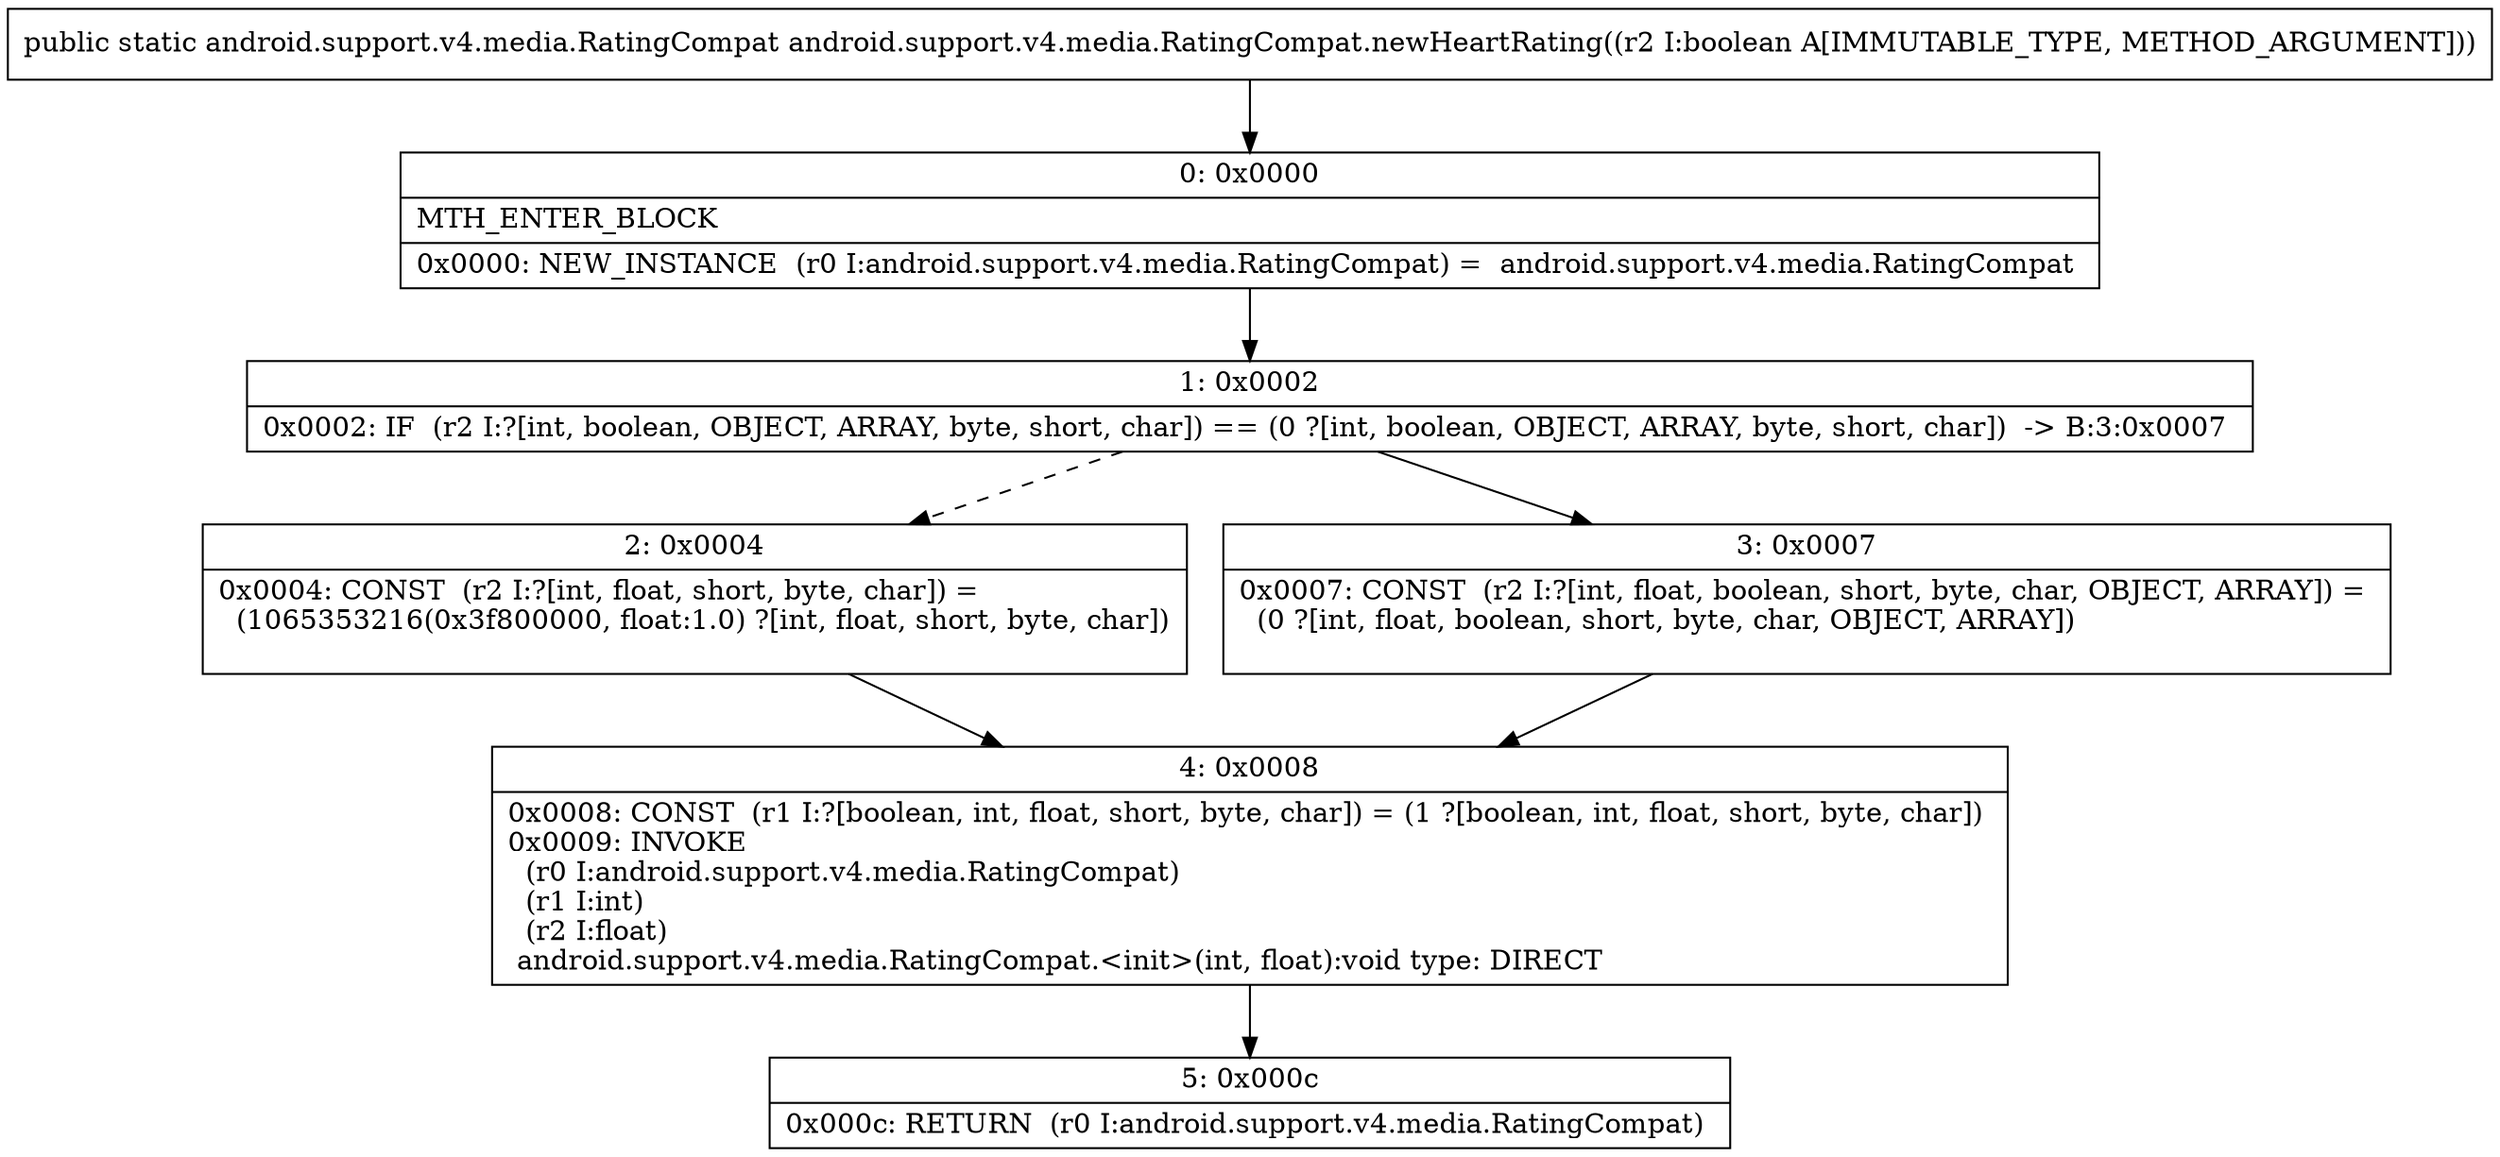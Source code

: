 digraph "CFG forandroid.support.v4.media.RatingCompat.newHeartRating(Z)Landroid\/support\/v4\/media\/RatingCompat;" {
Node_0 [shape=record,label="{0\:\ 0x0000|MTH_ENTER_BLOCK\l|0x0000: NEW_INSTANCE  (r0 I:android.support.v4.media.RatingCompat) =  android.support.v4.media.RatingCompat \l}"];
Node_1 [shape=record,label="{1\:\ 0x0002|0x0002: IF  (r2 I:?[int, boolean, OBJECT, ARRAY, byte, short, char]) == (0 ?[int, boolean, OBJECT, ARRAY, byte, short, char])  \-\> B:3:0x0007 \l}"];
Node_2 [shape=record,label="{2\:\ 0x0004|0x0004: CONST  (r2 I:?[int, float, short, byte, char]) = \l  (1065353216(0x3f800000, float:1.0) ?[int, float, short, byte, char])\l \l}"];
Node_3 [shape=record,label="{3\:\ 0x0007|0x0007: CONST  (r2 I:?[int, float, boolean, short, byte, char, OBJECT, ARRAY]) = \l  (0 ?[int, float, boolean, short, byte, char, OBJECT, ARRAY])\l \l}"];
Node_4 [shape=record,label="{4\:\ 0x0008|0x0008: CONST  (r1 I:?[boolean, int, float, short, byte, char]) = (1 ?[boolean, int, float, short, byte, char]) \l0x0009: INVOKE  \l  (r0 I:android.support.v4.media.RatingCompat)\l  (r1 I:int)\l  (r2 I:float)\l android.support.v4.media.RatingCompat.\<init\>(int, float):void type: DIRECT \l}"];
Node_5 [shape=record,label="{5\:\ 0x000c|0x000c: RETURN  (r0 I:android.support.v4.media.RatingCompat) \l}"];
MethodNode[shape=record,label="{public static android.support.v4.media.RatingCompat android.support.v4.media.RatingCompat.newHeartRating((r2 I:boolean A[IMMUTABLE_TYPE, METHOD_ARGUMENT])) }"];
MethodNode -> Node_0;
Node_0 -> Node_1;
Node_1 -> Node_2[style=dashed];
Node_1 -> Node_3;
Node_2 -> Node_4;
Node_3 -> Node_4;
Node_4 -> Node_5;
}

